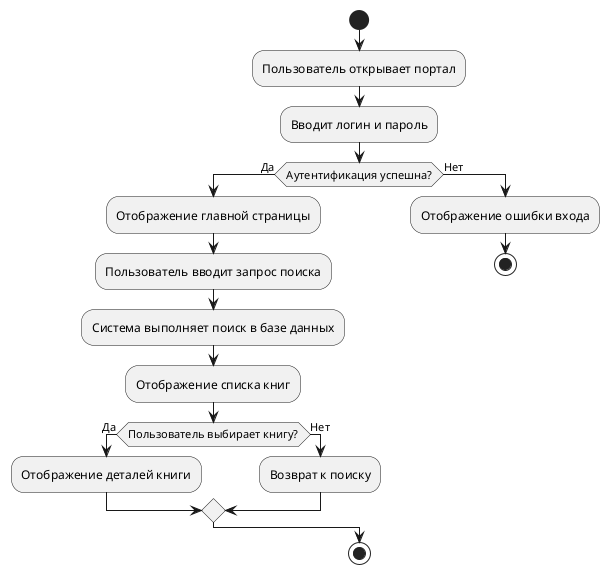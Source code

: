 @startuml
start
:Пользователь открывает портал;
:Вводит логин и пароль;
if (Аутентификация успешна?) then (Да)
    :Отображение главной страницы;
    :Пользователь вводит запрос поиска;
    :Система выполняет поиск в базе данных;
    :Отображение списка книг;
    if (Пользователь выбирает книгу?) then (Да)
        :Отображение деталей книги;
    else (Нет)
        :Возврат к поиску;
    endif
else (Нет)
    :Отображение ошибки входа;
    stop
endif
stop
@enduml
